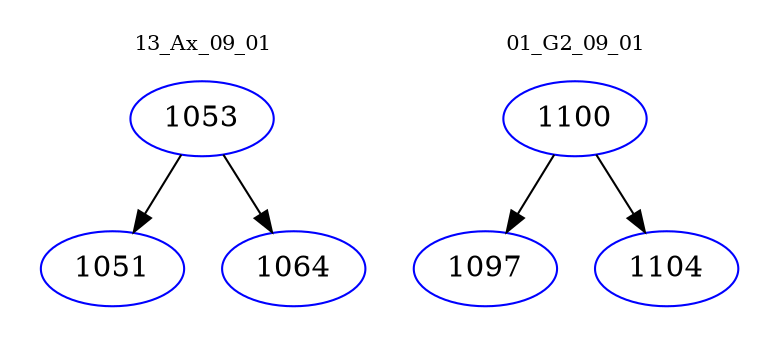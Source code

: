 digraph{
subgraph cluster_0 {
color = white
label = "13_Ax_09_01";
fontsize=10;
T0_1053 [label="1053", color="blue"]
T0_1053 -> T0_1051 [color="black"]
T0_1051 [label="1051", color="blue"]
T0_1053 -> T0_1064 [color="black"]
T0_1064 [label="1064", color="blue"]
}
subgraph cluster_1 {
color = white
label = "01_G2_09_01";
fontsize=10;
T1_1100 [label="1100", color="blue"]
T1_1100 -> T1_1097 [color="black"]
T1_1097 [label="1097", color="blue"]
T1_1100 -> T1_1104 [color="black"]
T1_1104 [label="1104", color="blue"]
}
}
